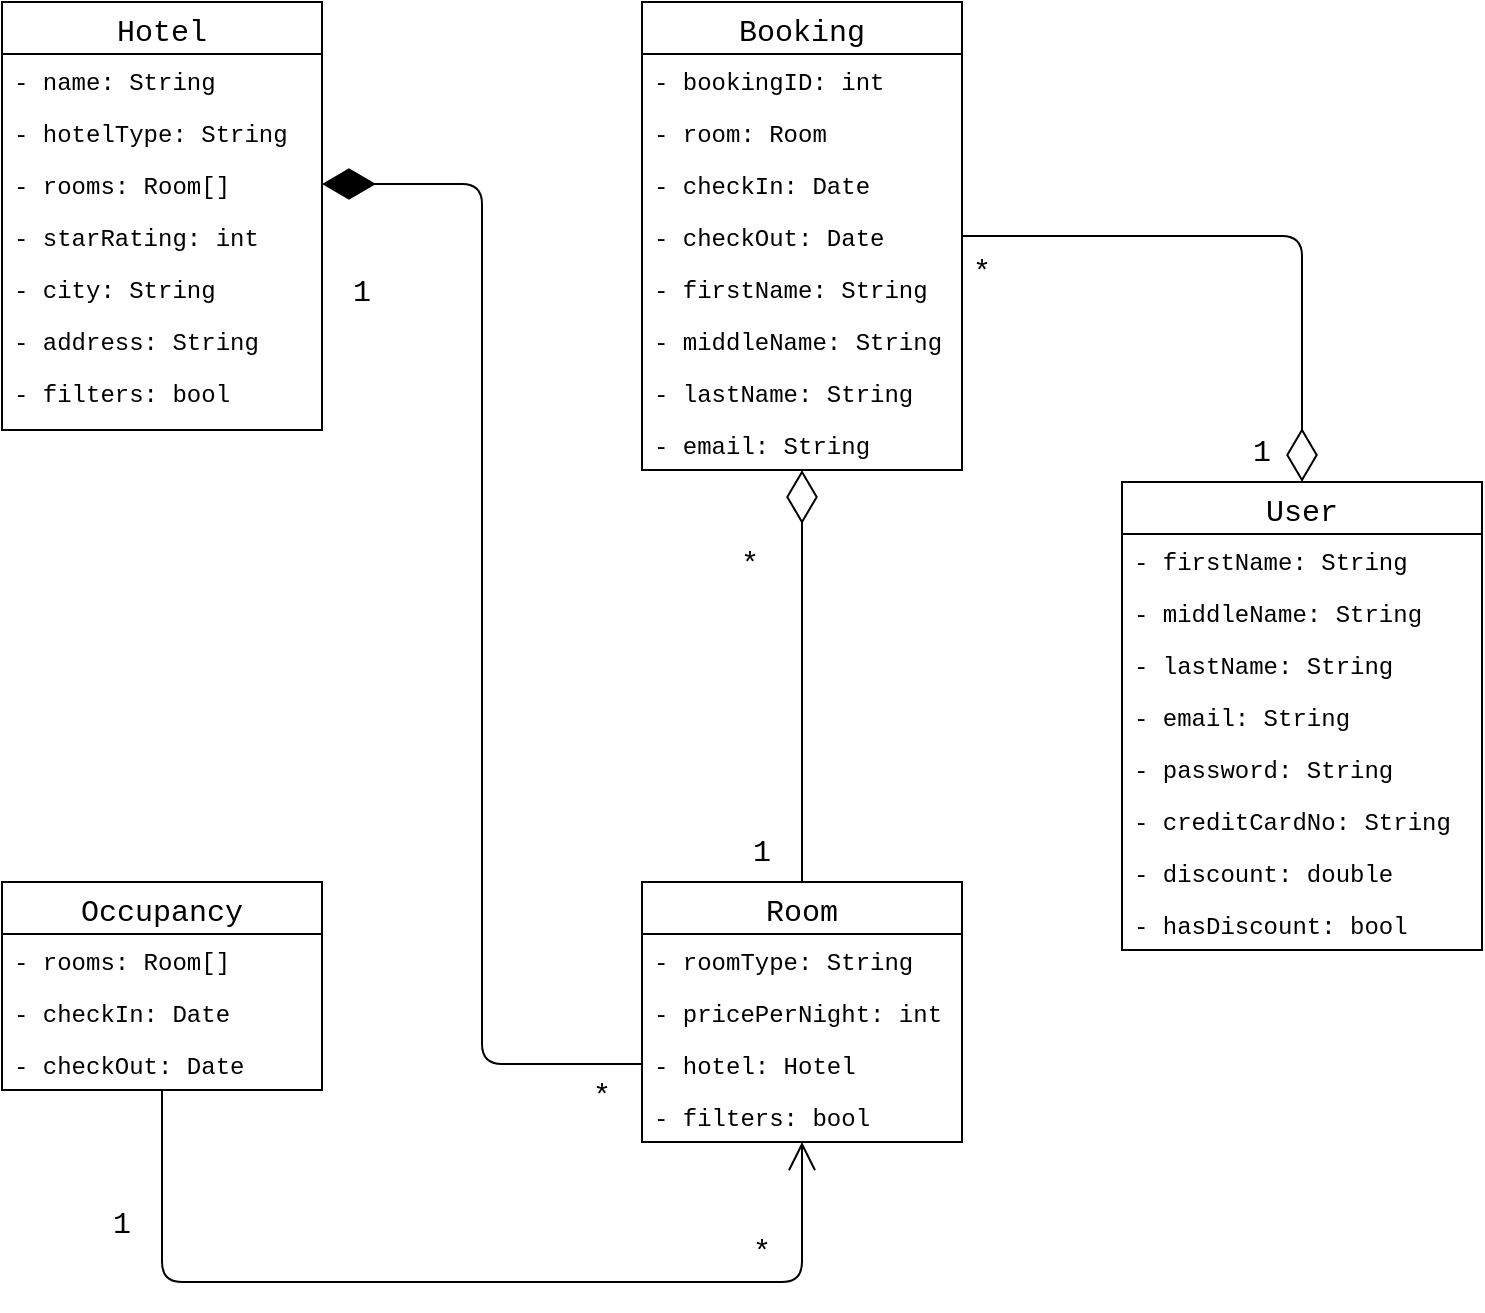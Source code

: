 <mxfile version="12.8.2" type="device"><diagram id="C5RBs43oDa-KdzZeNtuy" name="Page-1"><mxGraphModel dx="1418" dy="820" grid="1" gridSize="10" guides="1" tooltips="1" connect="1" arrows="1" fold="1" page="1" pageScale="1" pageWidth="827" pageHeight="1169" background="#FFFFFF" math="0" shadow="0"><root><mxCell id="WIyWlLk6GJQsqaUBKTNV-0"/><mxCell id="WIyWlLk6GJQsqaUBKTNV-1" parent="WIyWlLk6GJQsqaUBKTNV-0"/><mxCell id="qFRRub70nDxkKU252Yp6-81" value="Occupancy" style="swimlane;fontStyle=0;childLayout=stackLayout;horizontal=1;startSize=26;fillColor=none;horizontalStack=0;resizeParent=1;resizeParentMax=0;resizeLast=0;collapsible=1;marginBottom=0;fontFamily=Courier New;fontSize=15;" parent="WIyWlLk6GJQsqaUBKTNV-1" vertex="1"><mxGeometry x="40" y="480" width="160" height="104" as="geometry"/></mxCell><mxCell id="qFRRub70nDxkKU252Yp6-82" value="- rooms: Room[]" style="text;strokeColor=none;fillColor=none;align=left;verticalAlign=top;spacingLeft=4;spacingRight=4;overflow=hidden;rotatable=0;points=[[0,0.5],[1,0.5]];portConstraint=eastwest;fontFamily=Courier New;" parent="qFRRub70nDxkKU252Yp6-81" vertex="1"><mxGeometry y="26" width="160" height="26" as="geometry"/></mxCell><mxCell id="qFRRub70nDxkKU252Yp6-83" value="- checkIn: Date" style="text;strokeColor=none;fillColor=none;align=left;verticalAlign=top;spacingLeft=4;spacingRight=4;overflow=hidden;rotatable=0;points=[[0,0.5],[1,0.5]];portConstraint=eastwest;fontFamily=Courier New;" parent="qFRRub70nDxkKU252Yp6-81" vertex="1"><mxGeometry y="52" width="160" height="26" as="geometry"/></mxCell><mxCell id="qFRRub70nDxkKU252Yp6-84" value="- checkOut: Date" style="text;strokeColor=none;fillColor=none;align=left;verticalAlign=top;spacingLeft=4;spacingRight=4;overflow=hidden;rotatable=0;points=[[0,0.5],[1,0.5]];portConstraint=eastwest;fontFamily=Courier New;" parent="qFRRub70nDxkKU252Yp6-81" vertex="1"><mxGeometry y="78" width="160" height="26" as="geometry"/></mxCell><mxCell id="qFRRub70nDxkKU252Yp6-87" value="Hotel" style="swimlane;fontStyle=0;childLayout=stackLayout;horizontal=1;startSize=26;fillColor=none;horizontalStack=0;resizeParent=1;resizeParentMax=0;resizeLast=0;collapsible=1;marginBottom=0;fontFamily=Courier New;fontSize=15;" parent="WIyWlLk6GJQsqaUBKTNV-1" vertex="1"><mxGeometry x="40" y="40" width="160" height="214" as="geometry"/></mxCell><mxCell id="qFRRub70nDxkKU252Yp6-88" value="- name: String" style="text;strokeColor=none;fillColor=none;align=left;verticalAlign=top;spacingLeft=4;spacingRight=4;overflow=hidden;rotatable=0;points=[[0,0.5],[1,0.5]];portConstraint=eastwest;fontFamily=Courier New;" parent="qFRRub70nDxkKU252Yp6-87" vertex="1"><mxGeometry y="26" width="160" height="26" as="geometry"/></mxCell><mxCell id="qFRRub70nDxkKU252Yp6-89" value="- hotelType: String" style="text;strokeColor=none;fillColor=none;align=left;verticalAlign=top;spacingLeft=4;spacingRight=4;overflow=hidden;rotatable=0;points=[[0,0.5],[1,0.5]];portConstraint=eastwest;fontFamily=Courier New;" parent="qFRRub70nDxkKU252Yp6-87" vertex="1"><mxGeometry y="52" width="160" height="26" as="geometry"/></mxCell><mxCell id="qFRRub70nDxkKU252Yp6-91" value="- rooms: Room[]" style="text;strokeColor=none;fillColor=none;align=left;verticalAlign=top;spacingLeft=4;spacingRight=4;overflow=hidden;rotatable=0;points=[[0,0.5],[1,0.5]];portConstraint=eastwest;fontFamily=Courier New;" parent="qFRRub70nDxkKU252Yp6-87" vertex="1"><mxGeometry y="78" width="160" height="26" as="geometry"/></mxCell><mxCell id="qFRRub70nDxkKU252Yp6-92" value="- starRating: int" style="text;strokeColor=none;fillColor=none;align=left;verticalAlign=top;spacingLeft=4;spacingRight=4;overflow=hidden;rotatable=0;points=[[0,0.5],[1,0.5]];portConstraint=eastwest;fontFamily=Courier New;" parent="qFRRub70nDxkKU252Yp6-87" vertex="1"><mxGeometry y="104" width="160" height="26" as="geometry"/></mxCell><mxCell id="qFRRub70nDxkKU252Yp6-93" value="- city: String" style="text;strokeColor=none;fillColor=none;align=left;verticalAlign=top;spacingLeft=4;spacingRight=4;overflow=hidden;rotatable=0;points=[[0,0.5],[1,0.5]];portConstraint=eastwest;fontFamily=Courier New;" parent="qFRRub70nDxkKU252Yp6-87" vertex="1"><mxGeometry y="130" width="160" height="26" as="geometry"/></mxCell><mxCell id="qFRRub70nDxkKU252Yp6-94" value="- address: String" style="text;strokeColor=none;fillColor=none;align=left;verticalAlign=top;spacingLeft=4;spacingRight=4;overflow=hidden;rotatable=0;points=[[0,0.5],[1,0.5]];portConstraint=eastwest;fontFamily=Courier New;" parent="qFRRub70nDxkKU252Yp6-87" vertex="1"><mxGeometry y="156" width="160" height="26" as="geometry"/></mxCell><mxCell id="qFRRub70nDxkKU252Yp6-95" value="- filters: bool" style="text;strokeColor=none;fillColor=none;align=left;verticalAlign=top;spacingLeft=4;spacingRight=4;overflow=hidden;rotatable=0;points=[[0,0.5],[1,0.5]];portConstraint=eastwest;fontFamily=Courier New;" parent="qFRRub70nDxkKU252Yp6-87" vertex="1"><mxGeometry y="182" width="160" height="32" as="geometry"/></mxCell><mxCell id="qFRRub70nDxkKU252Yp6-96" value="Booking" style="swimlane;fontStyle=0;childLayout=stackLayout;horizontal=1;startSize=26;fillColor=none;horizontalStack=0;resizeParent=1;resizeParentMax=0;resizeLast=0;collapsible=1;marginBottom=0;fontFamily=Courier New;fontSize=15;" parent="WIyWlLk6GJQsqaUBKTNV-1" vertex="1"><mxGeometry x="360" y="40" width="160" height="234" as="geometry"/></mxCell><mxCell id="qFRRub70nDxkKU252Yp6-97" value="- bookingID: int" style="text;strokeColor=none;fillColor=none;align=left;verticalAlign=top;spacingLeft=4;spacingRight=4;overflow=hidden;rotatable=0;points=[[0,0.5],[1,0.5]];portConstraint=eastwest;fontFamily=Courier New;" parent="qFRRub70nDxkKU252Yp6-96" vertex="1"><mxGeometry y="26" width="160" height="26" as="geometry"/></mxCell><mxCell id="qFRRub70nDxkKU252Yp6-98" value="- room: Room" style="text;strokeColor=none;fillColor=none;align=left;verticalAlign=top;spacingLeft=4;spacingRight=4;overflow=hidden;rotatable=0;points=[[0,0.5],[1,0.5]];portConstraint=eastwest;fontFamily=Courier New;" parent="qFRRub70nDxkKU252Yp6-96" vertex="1"><mxGeometry y="52" width="160" height="26" as="geometry"/></mxCell><mxCell id="qFRRub70nDxkKU252Yp6-99" value="- checkIn: Date" style="text;strokeColor=none;fillColor=none;align=left;verticalAlign=top;spacingLeft=4;spacingRight=4;overflow=hidden;rotatable=0;points=[[0,0.5],[1,0.5]];portConstraint=eastwest;fontFamily=Courier New;" parent="qFRRub70nDxkKU252Yp6-96" vertex="1"><mxGeometry y="78" width="160" height="26" as="geometry"/></mxCell><mxCell id="qFRRub70nDxkKU252Yp6-100" value="- checkOut: Date" style="text;strokeColor=none;fillColor=none;align=left;verticalAlign=top;spacingLeft=4;spacingRight=4;overflow=hidden;rotatable=0;points=[[0,0.5],[1,0.5]];portConstraint=eastwest;fontFamily=Courier New;" parent="qFRRub70nDxkKU252Yp6-96" vertex="1"><mxGeometry y="104" width="160" height="26" as="geometry"/></mxCell><mxCell id="qFRRub70nDxkKU252Yp6-101" value="- firstName: String" style="text;strokeColor=none;fillColor=none;align=left;verticalAlign=top;spacingLeft=4;spacingRight=4;overflow=hidden;rotatable=0;points=[[0,0.5],[1,0.5]];portConstraint=eastwest;fontFamily=Courier New;" parent="qFRRub70nDxkKU252Yp6-96" vertex="1"><mxGeometry y="130" width="160" height="26" as="geometry"/></mxCell><mxCell id="qFRRub70nDxkKU252Yp6-102" value="- middleName: String" style="text;strokeColor=none;fillColor=none;align=left;verticalAlign=top;spacingLeft=4;spacingRight=4;overflow=hidden;rotatable=0;points=[[0,0.5],[1,0.5]];portConstraint=eastwest;fontFamily=Courier New;" parent="qFRRub70nDxkKU252Yp6-96" vertex="1"><mxGeometry y="156" width="160" height="26" as="geometry"/></mxCell><mxCell id="qFRRub70nDxkKU252Yp6-103" value="- lastName: String" style="text;strokeColor=none;fillColor=none;align=left;verticalAlign=top;spacingLeft=4;spacingRight=4;overflow=hidden;rotatable=0;points=[[0,0.5],[1,0.5]];portConstraint=eastwest;fontFamily=Courier New;" parent="qFRRub70nDxkKU252Yp6-96" vertex="1"><mxGeometry y="182" width="160" height="26" as="geometry"/></mxCell><mxCell id="qFRRub70nDxkKU252Yp6-104" value="- email: String" style="text;strokeColor=none;fillColor=none;align=left;verticalAlign=top;spacingLeft=4;spacingRight=4;overflow=hidden;rotatable=0;points=[[0,0.5],[1,0.5]];portConstraint=eastwest;fontFamily=Courier New;" parent="qFRRub70nDxkKU252Yp6-96" vertex="1"><mxGeometry y="208" width="160" height="26" as="geometry"/></mxCell><mxCell id="qFRRub70nDxkKU252Yp6-106" value="Room" style="swimlane;fontStyle=0;childLayout=stackLayout;horizontal=1;startSize=26;fillColor=none;horizontalStack=0;resizeParent=1;resizeParentMax=0;resizeLast=0;collapsible=1;marginBottom=0;fontFamily=Courier New;fontSize=15;" parent="WIyWlLk6GJQsqaUBKTNV-1" vertex="1"><mxGeometry x="360" y="480" width="160" height="130" as="geometry"/></mxCell><mxCell id="qFRRub70nDxkKU252Yp6-107" value="- roomType: String" style="text;strokeColor=none;fillColor=none;align=left;verticalAlign=top;spacingLeft=4;spacingRight=4;overflow=hidden;rotatable=0;points=[[0,0.5],[1,0.5]];portConstraint=eastwest;fontFamily=Courier New;" parent="qFRRub70nDxkKU252Yp6-106" vertex="1"><mxGeometry y="26" width="160" height="26" as="geometry"/></mxCell><mxCell id="qFRRub70nDxkKU252Yp6-109" value="- pricePerNight: int" style="text;strokeColor=none;fillColor=none;align=left;verticalAlign=top;spacingLeft=4;spacingRight=4;overflow=hidden;rotatable=0;points=[[0,0.5],[1,0.5]];portConstraint=eastwest;fontFamily=Courier New;" parent="qFRRub70nDxkKU252Yp6-106" vertex="1"><mxGeometry y="52" width="160" height="26" as="geometry"/></mxCell><mxCell id="qFRRub70nDxkKU252Yp6-110" value="- hotel: Hotel" style="text;strokeColor=none;fillColor=none;align=left;verticalAlign=top;spacingLeft=4;spacingRight=4;overflow=hidden;rotatable=0;points=[[0,0.5],[1,0.5]];portConstraint=eastwest;fontFamily=Courier New;" parent="qFRRub70nDxkKU252Yp6-106" vertex="1"><mxGeometry y="78" width="160" height="26" as="geometry"/></mxCell><mxCell id="qFRRub70nDxkKU252Yp6-111" value="- filters: bool" style="text;strokeColor=none;fillColor=none;align=left;verticalAlign=top;spacingLeft=4;spacingRight=4;overflow=hidden;rotatable=0;points=[[0,0.5],[1,0.5]];portConstraint=eastwest;fontFamily=Courier New;" parent="qFRRub70nDxkKU252Yp6-106" vertex="1"><mxGeometry y="104" width="160" height="26" as="geometry"/></mxCell><mxCell id="qFRRub70nDxkKU252Yp6-112" value="User" style="swimlane;fontStyle=0;childLayout=stackLayout;horizontal=1;startSize=26;fillColor=none;horizontalStack=0;resizeParent=1;resizeParentMax=0;resizeLast=0;collapsible=1;marginBottom=0;fontFamily=Courier New;fontSize=15;" parent="WIyWlLk6GJQsqaUBKTNV-1" vertex="1"><mxGeometry x="600" y="280" width="180" height="234" as="geometry"/></mxCell><mxCell id="qFRRub70nDxkKU252Yp6-113" value="- firstName: String" style="text;strokeColor=none;fillColor=none;align=left;verticalAlign=top;spacingLeft=4;spacingRight=4;overflow=hidden;rotatable=0;points=[[0,0.5],[1,0.5]];portConstraint=eastwest;fontFamily=Courier New;" parent="qFRRub70nDxkKU252Yp6-112" vertex="1"><mxGeometry y="26" width="180" height="26" as="geometry"/></mxCell><mxCell id="qFRRub70nDxkKU252Yp6-114" value="- middleName: String" style="text;strokeColor=none;fillColor=none;align=left;verticalAlign=top;spacingLeft=4;spacingRight=4;overflow=hidden;rotatable=0;points=[[0,0.5],[1,0.5]];portConstraint=eastwest;fontFamily=Courier New;" parent="qFRRub70nDxkKU252Yp6-112" vertex="1"><mxGeometry y="52" width="180" height="26" as="geometry"/></mxCell><mxCell id="qFRRub70nDxkKU252Yp6-115" value="- lastName: String" style="text;strokeColor=none;fillColor=none;align=left;verticalAlign=top;spacingLeft=4;spacingRight=4;overflow=hidden;rotatable=0;points=[[0,0.5],[1,0.5]];portConstraint=eastwest;fontFamily=Courier New;" parent="qFRRub70nDxkKU252Yp6-112" vertex="1"><mxGeometry y="78" width="180" height="26" as="geometry"/></mxCell><mxCell id="qFRRub70nDxkKU252Yp6-116" value="- email: String" style="text;strokeColor=none;fillColor=none;align=left;verticalAlign=top;spacingLeft=4;spacingRight=4;overflow=hidden;rotatable=0;points=[[0,0.5],[1,0.5]];portConstraint=eastwest;fontFamily=Courier New;" parent="qFRRub70nDxkKU252Yp6-112" vertex="1"><mxGeometry y="104" width="180" height="26" as="geometry"/></mxCell><mxCell id="qFRRub70nDxkKU252Yp6-117" value="- password: String" style="text;strokeColor=none;fillColor=none;align=left;verticalAlign=top;spacingLeft=4;spacingRight=4;overflow=hidden;rotatable=0;points=[[0,0.5],[1,0.5]];portConstraint=eastwest;fontFamily=Courier New;" parent="qFRRub70nDxkKU252Yp6-112" vertex="1"><mxGeometry y="130" width="180" height="26" as="geometry"/></mxCell><mxCell id="qFRRub70nDxkKU252Yp6-118" value="- creditCardNo: String" style="text;strokeColor=none;fillColor=none;align=left;verticalAlign=top;spacingLeft=4;spacingRight=4;overflow=hidden;rotatable=0;points=[[0,0.5],[1,0.5]];portConstraint=eastwest;fontFamily=Courier New;" parent="qFRRub70nDxkKU252Yp6-112" vertex="1"><mxGeometry y="156" width="180" height="26" as="geometry"/></mxCell><mxCell id="qFRRub70nDxkKU252Yp6-119" value="- discount: double" style="text;strokeColor=none;fillColor=none;align=left;verticalAlign=top;spacingLeft=4;spacingRight=4;overflow=hidden;rotatable=0;points=[[0,0.5],[1,0.5]];portConstraint=eastwest;fontFamily=Courier New;" parent="qFRRub70nDxkKU252Yp6-112" vertex="1"><mxGeometry y="182" width="180" height="26" as="geometry"/></mxCell><mxCell id="qFRRub70nDxkKU252Yp6-120" value="- hasDiscount: bool" style="text;strokeColor=none;fillColor=none;align=left;verticalAlign=top;spacingLeft=4;spacingRight=4;overflow=hidden;rotatable=0;points=[[0,0.5],[1,0.5]];portConstraint=eastwest;fontFamily=Courier New;" parent="qFRRub70nDxkKU252Yp6-112" vertex="1"><mxGeometry y="208" width="180" height="26" as="geometry"/></mxCell><mxCell id="qFRRub70nDxkKU252Yp6-121" value="" style="endArrow=diamondThin;endFill=1;endSize=24;html=1;fontFamily=Courier New;fontSize=15;entryX=1;entryY=0.5;entryDx=0;entryDy=0;exitX=0;exitY=0.5;exitDx=0;exitDy=0;" parent="WIyWlLk6GJQsqaUBKTNV-1" source="qFRRub70nDxkKU252Yp6-110" target="qFRRub70nDxkKU252Yp6-91" edge="1"><mxGeometry width="160" relative="1" as="geometry"><mxPoint x="200" y="380" as="sourcePoint"/><mxPoint x="360" y="380" as="targetPoint"/><Array as="points"><mxPoint x="280" y="571"/><mxPoint x="280" y="131"/></Array></mxGeometry></mxCell><mxCell id="qFRRub70nDxkKU252Yp6-131" value="" style="endArrow=open;endFill=1;endSize=12;html=1;fontFamily=Courier New;fontSize=15;exitX=0.5;exitY=1;exitDx=0;exitDy=0;entryX=0.5;entryY=1;entryDx=0;entryDy=0;" parent="WIyWlLk6GJQsqaUBKTNV-1" source="qFRRub70nDxkKU252Yp6-81" target="qFRRub70nDxkKU252Yp6-106" edge="1"><mxGeometry width="160" relative="1" as="geometry"><mxPoint x="210" y="700" as="sourcePoint"/><mxPoint x="370" y="700" as="targetPoint"/><Array as="points"><mxPoint x="120" y="680"/><mxPoint x="440" y="680"/></Array></mxGeometry></mxCell><mxCell id="qFRRub70nDxkKU252Yp6-132" value="" style="endArrow=diamondThin;endFill=0;endSize=24;html=1;fontFamily=Courier New;fontSize=15;exitX=1;exitY=0.5;exitDx=0;exitDy=0;entryX=0.5;entryY=0;entryDx=0;entryDy=0;" parent="WIyWlLk6GJQsqaUBKTNV-1" source="qFRRub70nDxkKU252Yp6-100" target="qFRRub70nDxkKU252Yp6-112" edge="1"><mxGeometry width="160" relative="1" as="geometry"><mxPoint x="610" y="160" as="sourcePoint"/><mxPoint x="770" y="160" as="targetPoint"/><Array as="points"><mxPoint x="690" y="157"/></Array></mxGeometry></mxCell><mxCell id="qFRRub70nDxkKU252Yp6-133" value="" style="endArrow=diamondThin;endFill=0;endSize=24;html=1;fontFamily=Courier New;fontSize=15;entryX=0.5;entryY=1;entryDx=0;entryDy=0;exitX=0.5;exitY=0;exitDx=0;exitDy=0;" parent="WIyWlLk6GJQsqaUBKTNV-1" source="qFRRub70nDxkKU252Yp6-106" target="qFRRub70nDxkKU252Yp6-96" edge="1"><mxGeometry width="160" relative="1" as="geometry"><mxPoint x="340" y="390" as="sourcePoint"/><mxPoint x="500" y="390" as="targetPoint"/></mxGeometry></mxCell><mxCell id="qFRRub70nDxkKU252Yp6-136" value="1" style="text;align=center;fontStyle=0;verticalAlign=middle;spacingLeft=3;spacingRight=3;strokeColor=none;rotatable=0;points=[[0,0.5],[1,0.5]];portConstraint=eastwest;fontFamily=Courier New;fontSize=15;" parent="WIyWlLk6GJQsqaUBKTNV-1" vertex="1"><mxGeometry x="630" y="250" width="80" height="26" as="geometry"/></mxCell><mxCell id="qFRRub70nDxkKU252Yp6-140" value="1" style="text;align=center;fontStyle=0;verticalAlign=middle;spacingLeft=3;spacingRight=3;strokeColor=none;rotatable=0;points=[[0,0.5],[1,0.5]];portConstraint=eastwest;fontFamily=Courier New;fontSize=15;" parent="WIyWlLk6GJQsqaUBKTNV-1" vertex="1"><mxGeometry x="60" y="636" width="80" height="26" as="geometry"/></mxCell><mxCell id="qFRRub70nDxkKU252Yp6-141" value="1" style="text;align=center;fontStyle=0;verticalAlign=middle;spacingLeft=3;spacingRight=3;strokeColor=none;rotatable=0;points=[[0,0.5],[1,0.5]];portConstraint=eastwest;fontFamily=Courier New;fontSize=15;" parent="WIyWlLk6GJQsqaUBKTNV-1" vertex="1"><mxGeometry x="380" y="450" width="80" height="26" as="geometry"/></mxCell><mxCell id="qFRRub70nDxkKU252Yp6-142" value="1" style="text;align=center;fontStyle=0;verticalAlign=middle;spacingLeft=3;spacingRight=3;strokeColor=none;rotatable=0;points=[[0,0.5],[1,0.5]];portConstraint=eastwest;fontFamily=Courier New;fontSize=15;" parent="WIyWlLk6GJQsqaUBKTNV-1" vertex="1"><mxGeometry x="180" y="170" width="80" height="26" as="geometry"/></mxCell><mxCell id="qFRRub70nDxkKU252Yp6-143" value="*" style="text;align=center;fontStyle=0;verticalAlign=middle;spacingLeft=3;spacingRight=3;strokeColor=none;rotatable=0;points=[[0,0.5],[1,0.5]];portConstraint=eastwest;fontFamily=Courier New;fontSize=15;" parent="WIyWlLk6GJQsqaUBKTNV-1" vertex="1"><mxGeometry x="374" y="306" width="80" height="26" as="geometry"/></mxCell><mxCell id="qFRRub70nDxkKU252Yp6-144" value="*" style="text;align=center;fontStyle=0;verticalAlign=middle;spacingLeft=3;spacingRight=3;strokeColor=none;rotatable=0;points=[[0,0.5],[1,0.5]];portConstraint=eastwest;fontFamily=Courier New;fontSize=15;" parent="WIyWlLk6GJQsqaUBKTNV-1" vertex="1"><mxGeometry x="490" y="160" width="80" height="26" as="geometry"/></mxCell><mxCell id="qFRRub70nDxkKU252Yp6-145" value="*" style="text;align=center;fontStyle=0;verticalAlign=middle;spacingLeft=3;spacingRight=3;strokeColor=none;rotatable=0;points=[[0,0.5],[1,0.5]];portConstraint=eastwest;fontFamily=Courier New;fontSize=15;" parent="WIyWlLk6GJQsqaUBKTNV-1" vertex="1"><mxGeometry x="300" y="572" width="80" height="26" as="geometry"/></mxCell><mxCell id="qFRRub70nDxkKU252Yp6-146" value="*" style="text;align=center;fontStyle=0;verticalAlign=middle;spacingLeft=3;spacingRight=3;strokeColor=none;rotatable=0;points=[[0,0.5],[1,0.5]];portConstraint=eastwest;fontFamily=Courier New;fontSize=15;" parent="WIyWlLk6GJQsqaUBKTNV-1" vertex="1"><mxGeometry x="380" y="650" width="80" height="26" as="geometry"/></mxCell></root></mxGraphModel></diagram></mxfile>